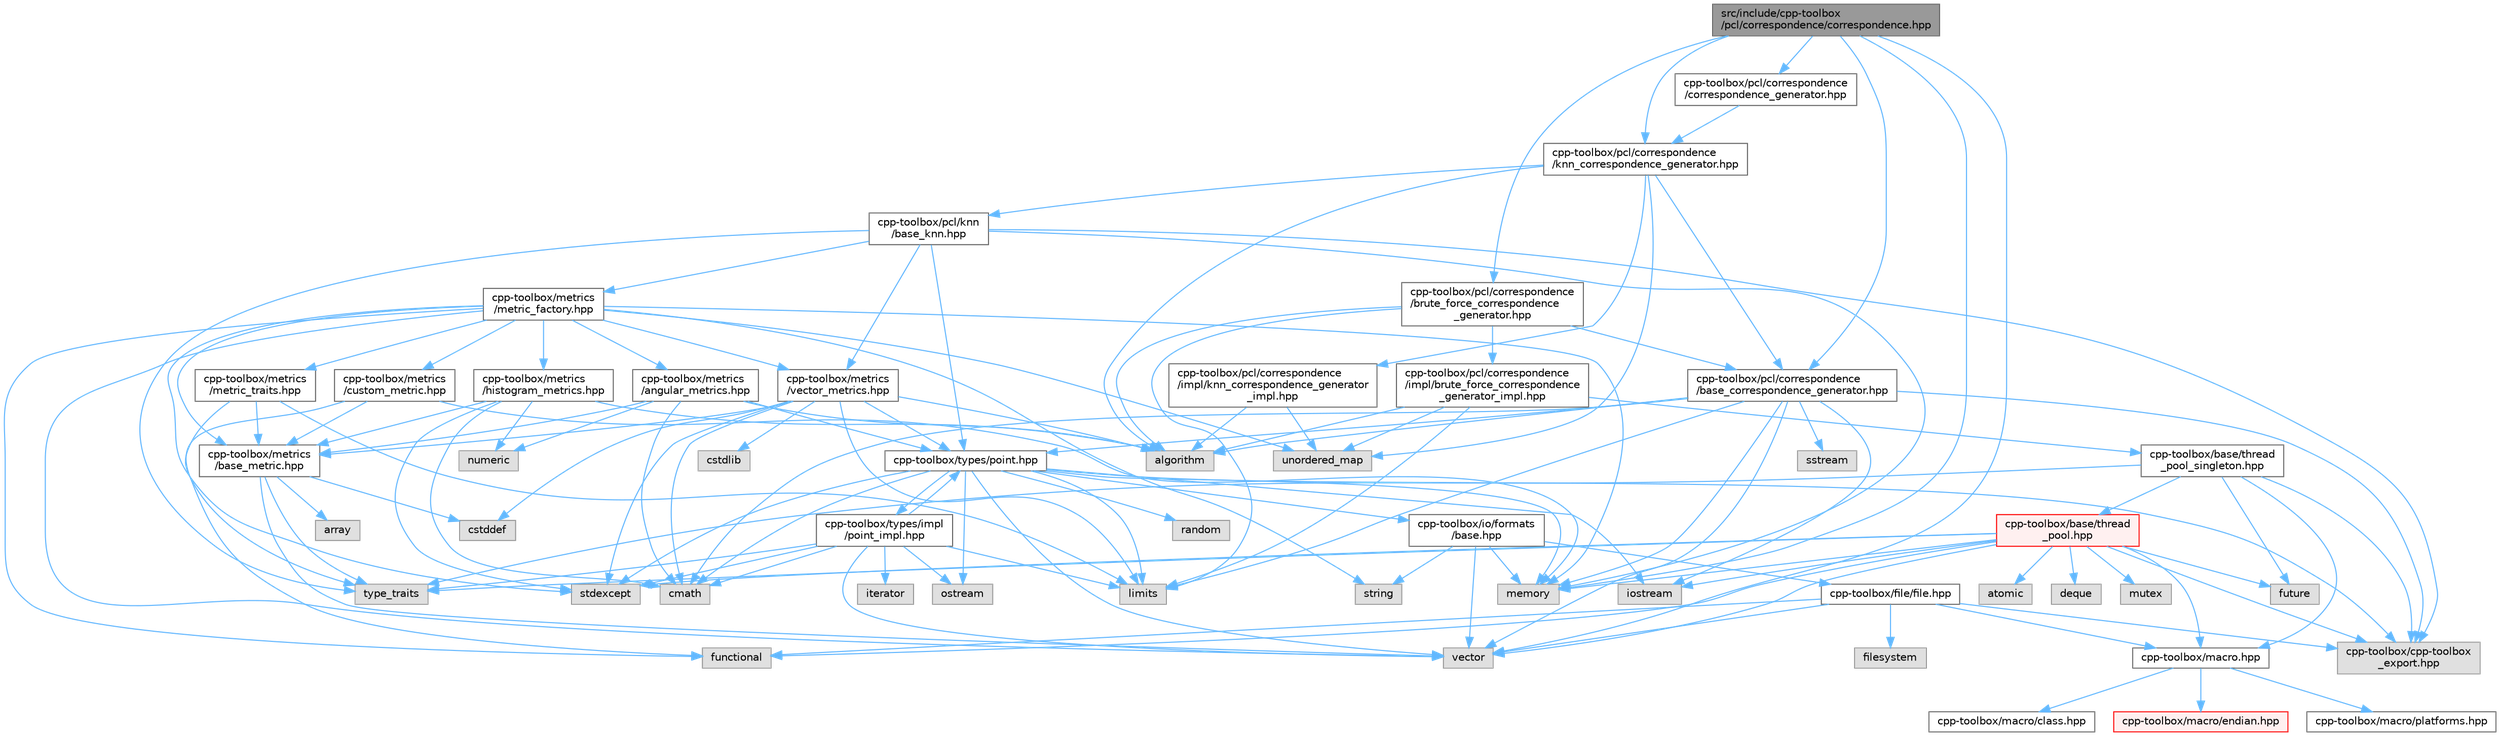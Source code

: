 digraph "src/include/cpp-toolbox/pcl/correspondence/correspondence.hpp"
{
 // LATEX_PDF_SIZE
  bgcolor="transparent";
  edge [fontname=Helvetica,fontsize=10,labelfontname=Helvetica,labelfontsize=10];
  node [fontname=Helvetica,fontsize=10,shape=box,height=0.2,width=0.4];
  Node1 [id="Node000001",label="src/include/cpp-toolbox\l/pcl/correspondence/correspondence.hpp",height=0.2,width=0.4,color="gray40", fillcolor="grey60", style="filled", fontcolor="black",tooltip="对应点生成算法统一导出文件 / Unified export file for correspondence generation algorithms"];
  Node1 -> Node2 [id="edge1_Node000001_Node000002",color="steelblue1",style="solid",tooltip=" "];
  Node2 [id="Node000002",label="cpp-toolbox/pcl/correspondence\l/base_correspondence_generator.hpp",height=0.2,width=0.4,color="grey40", fillcolor="white", style="filled",URL="$base__correspondence__generator_8hpp.html",tooltip=" "];
  Node2 -> Node3 [id="edge2_Node000002_Node000003",color="steelblue1",style="solid",tooltip=" "];
  Node3 [id="Node000003",label="memory",height=0.2,width=0.4,color="grey60", fillcolor="#E0E0E0", style="filled",tooltip=" "];
  Node2 -> Node4 [id="edge3_Node000002_Node000004",color="steelblue1",style="solid",tooltip=" "];
  Node4 [id="Node000004",label="vector",height=0.2,width=0.4,color="grey60", fillcolor="#E0E0E0", style="filled",tooltip=" "];
  Node2 -> Node5 [id="edge4_Node000002_Node000005",color="steelblue1",style="solid",tooltip=" "];
  Node5 [id="Node000005",label="sstream",height=0.2,width=0.4,color="grey60", fillcolor="#E0E0E0", style="filled",tooltip=" "];
  Node2 -> Node6 [id="edge5_Node000002_Node000006",color="steelblue1",style="solid",tooltip=" "];
  Node6 [id="Node000006",label="iostream",height=0.2,width=0.4,color="grey60", fillcolor="#E0E0E0", style="filled",tooltip=" "];
  Node2 -> Node7 [id="edge6_Node000002_Node000007",color="steelblue1",style="solid",tooltip=" "];
  Node7 [id="Node000007",label="algorithm",height=0.2,width=0.4,color="grey60", fillcolor="#E0E0E0", style="filled",tooltip=" "];
  Node2 -> Node8 [id="edge7_Node000002_Node000008",color="steelblue1",style="solid",tooltip=" "];
  Node8 [id="Node000008",label="limits",height=0.2,width=0.4,color="grey60", fillcolor="#E0E0E0", style="filled",tooltip=" "];
  Node2 -> Node9 [id="edge8_Node000002_Node000009",color="steelblue1",style="solid",tooltip=" "];
  Node9 [id="Node000009",label="cmath",height=0.2,width=0.4,color="grey60", fillcolor="#E0E0E0", style="filled",tooltip=" "];
  Node2 -> Node10 [id="edge9_Node000002_Node000010",color="steelblue1",style="solid",tooltip=" "];
  Node10 [id="Node000010",label="cpp-toolbox/types/point.hpp",height=0.2,width=0.4,color="grey40", fillcolor="white", style="filled",URL="$point_8hpp.html",tooltip=" "];
  Node10 -> Node9 [id="edge10_Node000010_Node000009",color="steelblue1",style="solid",tooltip=" "];
  Node10 -> Node6 [id="edge11_Node000010_Node000006",color="steelblue1",style="solid",tooltip=" "];
  Node10 -> Node8 [id="edge12_Node000010_Node000008",color="steelblue1",style="solid",tooltip=" "];
  Node10 -> Node3 [id="edge13_Node000010_Node000003",color="steelblue1",style="solid",tooltip=" "];
  Node10 -> Node11 [id="edge14_Node000010_Node000011",color="steelblue1",style="solid",tooltip=" "];
  Node11 [id="Node000011",label="ostream",height=0.2,width=0.4,color="grey60", fillcolor="#E0E0E0", style="filled",tooltip=" "];
  Node10 -> Node12 [id="edge15_Node000010_Node000012",color="steelblue1",style="solid",tooltip=" "];
  Node12 [id="Node000012",label="random",height=0.2,width=0.4,color="grey60", fillcolor="#E0E0E0", style="filled",tooltip=" "];
  Node10 -> Node13 [id="edge16_Node000010_Node000013",color="steelblue1",style="solid",tooltip=" "];
  Node13 [id="Node000013",label="stdexcept",height=0.2,width=0.4,color="grey60", fillcolor="#E0E0E0", style="filled",tooltip=" "];
  Node10 -> Node4 [id="edge17_Node000010_Node000004",color="steelblue1",style="solid",tooltip=" "];
  Node10 -> Node14 [id="edge18_Node000010_Node000014",color="steelblue1",style="solid",tooltip=" "];
  Node14 [id="Node000014",label="cpp-toolbox/cpp-toolbox\l_export.hpp",height=0.2,width=0.4,color="grey60", fillcolor="#E0E0E0", style="filled",tooltip=" "];
  Node10 -> Node15 [id="edge19_Node000010_Node000015",color="steelblue1",style="solid",tooltip=" "];
  Node15 [id="Node000015",label="cpp-toolbox/io/formats\l/base.hpp",height=0.2,width=0.4,color="grey40", fillcolor="white", style="filled",URL="$io_2formats_2base_8hpp.html",tooltip=" "];
  Node15 -> Node3 [id="edge20_Node000015_Node000003",color="steelblue1",style="solid",tooltip=" "];
  Node15 -> Node16 [id="edge21_Node000015_Node000016",color="steelblue1",style="solid",tooltip=" "];
  Node16 [id="Node000016",label="string",height=0.2,width=0.4,color="grey60", fillcolor="#E0E0E0", style="filled",tooltip=" "];
  Node15 -> Node4 [id="edge22_Node000015_Node000004",color="steelblue1",style="solid",tooltip=" "];
  Node15 -> Node17 [id="edge23_Node000015_Node000017",color="steelblue1",style="solid",tooltip=" "];
  Node17 [id="Node000017",label="cpp-toolbox/file/file.hpp",height=0.2,width=0.4,color="grey40", fillcolor="white", style="filled",URL="$file_8hpp.html",tooltip=" "];
  Node17 -> Node18 [id="edge24_Node000017_Node000018",color="steelblue1",style="solid",tooltip=" "];
  Node18 [id="Node000018",label="filesystem",height=0.2,width=0.4,color="grey60", fillcolor="#E0E0E0", style="filled",tooltip=" "];
  Node17 -> Node19 [id="edge25_Node000017_Node000019",color="steelblue1",style="solid",tooltip=" "];
  Node19 [id="Node000019",label="functional",height=0.2,width=0.4,color="grey60", fillcolor="#E0E0E0", style="filled",tooltip=" "];
  Node17 -> Node4 [id="edge26_Node000017_Node000004",color="steelblue1",style="solid",tooltip=" "];
  Node17 -> Node14 [id="edge27_Node000017_Node000014",color="steelblue1",style="solid",tooltip=" "];
  Node17 -> Node20 [id="edge28_Node000017_Node000020",color="steelblue1",style="solid",tooltip=" "];
  Node20 [id="Node000020",label="cpp-toolbox/macro.hpp",height=0.2,width=0.4,color="grey40", fillcolor="white", style="filled",URL="$macro_8hpp.html",tooltip="通用的编译器、平台、架构检测和实用宏定义 / Common macros for compiler, platform, architecture detection and utility macro..."];
  Node20 -> Node21 [id="edge29_Node000020_Node000021",color="steelblue1",style="solid",tooltip=" "];
  Node21 [id="Node000021",label="cpp-toolbox/macro/class.hpp",height=0.2,width=0.4,color="grey40", fillcolor="white", style="filled",URL="$class_8hpp.html",tooltip=" "];
  Node20 -> Node22 [id="edge30_Node000020_Node000022",color="steelblue1",style="solid",tooltip=" "];
  Node22 [id="Node000022",label="cpp-toolbox/macro/endian.hpp",height=0.2,width=0.4,color="red", fillcolor="#FFF0F0", style="filled",URL="$endian_8hpp.html",tooltip=" "];
  Node20 -> Node24 [id="edge31_Node000020_Node000024",color="steelblue1",style="solid",tooltip=" "];
  Node24 [id="Node000024",label="cpp-toolbox/macro/platforms.hpp",height=0.2,width=0.4,color="grey40", fillcolor="white", style="filled",URL="$platforms_8hpp.html",tooltip=" "];
  Node10 -> Node25 [id="edge32_Node000010_Node000025",color="steelblue1",style="solid",tooltip=" "];
  Node25 [id="Node000025",label="cpp-toolbox/types/impl\l/point_impl.hpp",height=0.2,width=0.4,color="grey40", fillcolor="white", style="filled",URL="$point__impl_8hpp.html",tooltip=" "];
  Node25 -> Node9 [id="edge33_Node000025_Node000009",color="steelblue1",style="solid",tooltip=" "];
  Node25 -> Node26 [id="edge34_Node000025_Node000026",color="steelblue1",style="solid",tooltip=" "];
  Node26 [id="Node000026",label="iterator",height=0.2,width=0.4,color="grey60", fillcolor="#E0E0E0", style="filled",tooltip=" "];
  Node25 -> Node8 [id="edge35_Node000025_Node000008",color="steelblue1",style="solid",tooltip=" "];
  Node25 -> Node11 [id="edge36_Node000025_Node000011",color="steelblue1",style="solid",tooltip=" "];
  Node25 -> Node13 [id="edge37_Node000025_Node000013",color="steelblue1",style="solid",tooltip=" "];
  Node25 -> Node27 [id="edge38_Node000025_Node000027",color="steelblue1",style="solid",tooltip=" "];
  Node27 [id="Node000027",label="type_traits",height=0.2,width=0.4,color="grey60", fillcolor="#E0E0E0", style="filled",tooltip=" "];
  Node25 -> Node4 [id="edge39_Node000025_Node000004",color="steelblue1",style="solid",tooltip=" "];
  Node25 -> Node10 [id="edge40_Node000025_Node000010",color="steelblue1",style="solid",tooltip=" "];
  Node2 -> Node14 [id="edge41_Node000002_Node000014",color="steelblue1",style="solid",tooltip=" "];
  Node1 -> Node28 [id="edge42_Node000001_Node000028",color="steelblue1",style="solid",tooltip=" "];
  Node28 [id="Node000028",label="cpp-toolbox/pcl/correspondence\l/knn_correspondence_generator.hpp",height=0.2,width=0.4,color="grey40", fillcolor="white", style="filled",URL="$knn__correspondence__generator_8hpp.html",tooltip=" "];
  Node28 -> Node2 [id="edge43_Node000028_Node000002",color="steelblue1",style="solid",tooltip=" "];
  Node28 -> Node29 [id="edge44_Node000028_Node000029",color="steelblue1",style="solid",tooltip=" "];
  Node29 [id="Node000029",label="cpp-toolbox/pcl/knn\l/base_knn.hpp",height=0.2,width=0.4,color="grey40", fillcolor="white", style="filled",URL="$base__knn_8hpp.html",tooltip=" "];
  Node29 -> Node3 [id="edge45_Node000029_Node000003",color="steelblue1",style="solid",tooltip=" "];
  Node29 -> Node27 [id="edge46_Node000029_Node000027",color="steelblue1",style="solid",tooltip=" "];
  Node29 -> Node14 [id="edge47_Node000029_Node000014",color="steelblue1",style="solid",tooltip=" "];
  Node29 -> Node10 [id="edge48_Node000029_Node000010",color="steelblue1",style="solid",tooltip=" "];
  Node29 -> Node30 [id="edge49_Node000029_Node000030",color="steelblue1",style="solid",tooltip=" "];
  Node30 [id="Node000030",label="cpp-toolbox/metrics\l/vector_metrics.hpp",height=0.2,width=0.4,color="grey40", fillcolor="white", style="filled",URL="$vector__metrics_8hpp.html",tooltip=" "];
  Node30 -> Node7 [id="edge50_Node000030_Node000007",color="steelblue1",style="solid",tooltip=" "];
  Node30 -> Node9 [id="edge51_Node000030_Node000009",color="steelblue1",style="solid",tooltip=" "];
  Node30 -> Node31 [id="edge52_Node000030_Node000031",color="steelblue1",style="solid",tooltip=" "];
  Node31 [id="Node000031",label="cstddef",height=0.2,width=0.4,color="grey60", fillcolor="#E0E0E0", style="filled",tooltip=" "];
  Node30 -> Node32 [id="edge53_Node000030_Node000032",color="steelblue1",style="solid",tooltip=" "];
  Node32 [id="Node000032",label="cstdlib",height=0.2,width=0.4,color="grey60", fillcolor="#E0E0E0", style="filled",tooltip=" "];
  Node30 -> Node8 [id="edge54_Node000030_Node000008",color="steelblue1",style="solid",tooltip=" "];
  Node30 -> Node13 [id="edge55_Node000030_Node000013",color="steelblue1",style="solid",tooltip=" "];
  Node30 -> Node33 [id="edge56_Node000030_Node000033",color="steelblue1",style="solid",tooltip=" "];
  Node33 [id="Node000033",label="cpp-toolbox/metrics\l/base_metric.hpp",height=0.2,width=0.4,color="grey40", fillcolor="white", style="filled",URL="$base__metric_8hpp.html",tooltip=" "];
  Node33 -> Node31 [id="edge57_Node000033_Node000031",color="steelblue1",style="solid",tooltip=" "];
  Node33 -> Node4 [id="edge58_Node000033_Node000004",color="steelblue1",style="solid",tooltip=" "];
  Node33 -> Node34 [id="edge59_Node000033_Node000034",color="steelblue1",style="solid",tooltip=" "];
  Node34 [id="Node000034",label="array",height=0.2,width=0.4,color="grey60", fillcolor="#E0E0E0", style="filled",tooltip=" "];
  Node33 -> Node27 [id="edge60_Node000033_Node000027",color="steelblue1",style="solid",tooltip=" "];
  Node30 -> Node10 [id="edge61_Node000030_Node000010",color="steelblue1",style="solid",tooltip=" "];
  Node29 -> Node35 [id="edge62_Node000029_Node000035",color="steelblue1",style="solid",tooltip=" "];
  Node35 [id="Node000035",label="cpp-toolbox/metrics\l/metric_factory.hpp",height=0.2,width=0.4,color="grey40", fillcolor="white", style="filled",URL="$metric__factory_8hpp.html",tooltip=" "];
  Node35 -> Node3 [id="edge63_Node000035_Node000003",color="steelblue1",style="solid",tooltip=" "];
  Node35 -> Node16 [id="edge64_Node000035_Node000016",color="steelblue1",style="solid",tooltip=" "];
  Node35 -> Node36 [id="edge65_Node000035_Node000036",color="steelblue1",style="solid",tooltip=" "];
  Node36 [id="Node000036",label="unordered_map",height=0.2,width=0.4,color="grey60", fillcolor="#E0E0E0", style="filled",tooltip=" "];
  Node35 -> Node19 [id="edge66_Node000035_Node000019",color="steelblue1",style="solid",tooltip=" "];
  Node35 -> Node13 [id="edge67_Node000035_Node000013",color="steelblue1",style="solid",tooltip=" "];
  Node35 -> Node4 [id="edge68_Node000035_Node000004",color="steelblue1",style="solid",tooltip=" "];
  Node35 -> Node33 [id="edge69_Node000035_Node000033",color="steelblue1",style="solid",tooltip=" "];
  Node35 -> Node37 [id="edge70_Node000035_Node000037",color="steelblue1",style="solid",tooltip=" "];
  Node37 [id="Node000037",label="cpp-toolbox/metrics\l/metric_traits.hpp",height=0.2,width=0.4,color="grey40", fillcolor="white", style="filled",URL="$metric__traits_8hpp.html",tooltip=" "];
  Node37 -> Node27 [id="edge71_Node000037_Node000027",color="steelblue1",style="solid",tooltip=" "];
  Node37 -> Node8 [id="edge72_Node000037_Node000008",color="steelblue1",style="solid",tooltip=" "];
  Node37 -> Node33 [id="edge73_Node000037_Node000033",color="steelblue1",style="solid",tooltip=" "];
  Node35 -> Node30 [id="edge74_Node000035_Node000030",color="steelblue1",style="solid",tooltip=" "];
  Node35 -> Node38 [id="edge75_Node000035_Node000038",color="steelblue1",style="solid",tooltip=" "];
  Node38 [id="Node000038",label="cpp-toolbox/metrics\l/histogram_metrics.hpp",height=0.2,width=0.4,color="grey40", fillcolor="white", style="filled",URL="$histogram__metrics_8hpp.html",tooltip=" "];
  Node38 -> Node7 [id="edge76_Node000038_Node000007",color="steelblue1",style="solid",tooltip=" "];
  Node38 -> Node9 [id="edge77_Node000038_Node000009",color="steelblue1",style="solid",tooltip=" "];
  Node38 -> Node39 [id="edge78_Node000038_Node000039",color="steelblue1",style="solid",tooltip=" "];
  Node39 [id="Node000039",label="numeric",height=0.2,width=0.4,color="grey60", fillcolor="#E0E0E0", style="filled",tooltip=" "];
  Node38 -> Node13 [id="edge79_Node000038_Node000013",color="steelblue1",style="solid",tooltip=" "];
  Node38 -> Node33 [id="edge80_Node000038_Node000033",color="steelblue1",style="solid",tooltip=" "];
  Node35 -> Node40 [id="edge81_Node000035_Node000040",color="steelblue1",style="solid",tooltip=" "];
  Node40 [id="Node000040",label="cpp-toolbox/metrics\l/angular_metrics.hpp",height=0.2,width=0.4,color="grey40", fillcolor="white", style="filled",URL="$angular__metrics_8hpp.html",tooltip=" "];
  Node40 -> Node7 [id="edge82_Node000040_Node000007",color="steelblue1",style="solid",tooltip=" "];
  Node40 -> Node9 [id="edge83_Node000040_Node000009",color="steelblue1",style="solid",tooltip=" "];
  Node40 -> Node39 [id="edge84_Node000040_Node000039",color="steelblue1",style="solid",tooltip=" "];
  Node40 -> Node33 [id="edge85_Node000040_Node000033",color="steelblue1",style="solid",tooltip=" "];
  Node40 -> Node10 [id="edge86_Node000040_Node000010",color="steelblue1",style="solid",tooltip=" "];
  Node35 -> Node41 [id="edge87_Node000035_Node000041",color="steelblue1",style="solid",tooltip=" "];
  Node41 [id="Node000041",label="cpp-toolbox/metrics\l/custom_metric.hpp",height=0.2,width=0.4,color="grey40", fillcolor="white", style="filled",URL="$custom__metric_8hpp.html",tooltip=" "];
  Node41 -> Node19 [id="edge88_Node000041_Node000019",color="steelblue1",style="solid",tooltip=" "];
  Node41 -> Node3 [id="edge89_Node000041_Node000003",color="steelblue1",style="solid",tooltip=" "];
  Node41 -> Node33 [id="edge90_Node000041_Node000033",color="steelblue1",style="solid",tooltip=" "];
  Node28 -> Node36 [id="edge91_Node000028_Node000036",color="steelblue1",style="solid",tooltip=" "];
  Node28 -> Node7 [id="edge92_Node000028_Node000007",color="steelblue1",style="solid",tooltip=" "];
  Node28 -> Node42 [id="edge93_Node000028_Node000042",color="steelblue1",style="solid",tooltip=" "];
  Node42 [id="Node000042",label="cpp-toolbox/pcl/correspondence\l/impl/knn_correspondence_generator\l_impl.hpp",height=0.2,width=0.4,color="grey40", fillcolor="white", style="filled",URL="$knn__correspondence__generator__impl_8hpp.html",tooltip=" "];
  Node42 -> Node7 [id="edge94_Node000042_Node000007",color="steelblue1",style="solid",tooltip=" "];
  Node42 -> Node36 [id="edge95_Node000042_Node000036",color="steelblue1",style="solid",tooltip=" "];
  Node1 -> Node43 [id="edge96_Node000001_Node000043",color="steelblue1",style="solid",tooltip=" "];
  Node43 [id="Node000043",label="cpp-toolbox/pcl/correspondence\l/brute_force_correspondence\l_generator.hpp",height=0.2,width=0.4,color="grey40", fillcolor="white", style="filled",URL="$brute__force__correspondence__generator_8hpp.html",tooltip=" "];
  Node43 -> Node2 [id="edge97_Node000043_Node000002",color="steelblue1",style="solid",tooltip=" "];
  Node43 -> Node7 [id="edge98_Node000043_Node000007",color="steelblue1",style="solid",tooltip=" "];
  Node43 -> Node8 [id="edge99_Node000043_Node000008",color="steelblue1",style="solid",tooltip=" "];
  Node43 -> Node44 [id="edge100_Node000043_Node000044",color="steelblue1",style="solid",tooltip=" "];
  Node44 [id="Node000044",label="cpp-toolbox/pcl/correspondence\l/impl/brute_force_correspondence\l_generator_impl.hpp",height=0.2,width=0.4,color="grey40", fillcolor="white", style="filled",URL="$brute__force__correspondence__generator__impl_8hpp.html",tooltip=" "];
  Node44 -> Node7 [id="edge101_Node000044_Node000007",color="steelblue1",style="solid",tooltip=" "];
  Node44 -> Node8 [id="edge102_Node000044_Node000008",color="steelblue1",style="solid",tooltip=" "];
  Node44 -> Node36 [id="edge103_Node000044_Node000036",color="steelblue1",style="solid",tooltip=" "];
  Node44 -> Node45 [id="edge104_Node000044_Node000045",color="steelblue1",style="solid",tooltip=" "];
  Node45 [id="Node000045",label="cpp-toolbox/base/thread\l_pool_singleton.hpp",height=0.2,width=0.4,color="grey40", fillcolor="white", style="filled",URL="$thread__pool__singleton_8hpp.html",tooltip=" "];
  Node45 -> Node46 [id="edge105_Node000045_Node000046",color="steelblue1",style="solid",tooltip=" "];
  Node46 [id="Node000046",label="future",height=0.2,width=0.4,color="grey60", fillcolor="#E0E0E0", style="filled",tooltip=" "];
  Node45 -> Node27 [id="edge106_Node000045_Node000027",color="steelblue1",style="solid",tooltip=" "];
  Node45 -> Node14 [id="edge107_Node000045_Node000014",color="steelblue1",style="solid",tooltip=" "];
  Node45 -> Node20 [id="edge108_Node000045_Node000020",color="steelblue1",style="solid",tooltip=" "];
  Node45 -> Node47 [id="edge109_Node000045_Node000047",color="steelblue1",style="solid",tooltip=" "];
  Node47 [id="Node000047",label="cpp-toolbox/base/thread\l_pool.hpp",height=0.2,width=0.4,color="red", fillcolor="#FFF0F0", style="filled",URL="$thread__pool_8hpp.html",tooltip=" "];
  Node47 -> Node48 [id="edge110_Node000047_Node000048",color="steelblue1",style="solid",tooltip=" "];
  Node48 [id="Node000048",label="atomic",height=0.2,width=0.4,color="grey60", fillcolor="#E0E0E0", style="filled",tooltip=" "];
  Node47 -> Node49 [id="edge111_Node000047_Node000049",color="steelblue1",style="solid",tooltip=" "];
  Node49 [id="Node000049",label="deque",height=0.2,width=0.4,color="grey60", fillcolor="#E0E0E0", style="filled",tooltip=" "];
  Node47 -> Node19 [id="edge112_Node000047_Node000019",color="steelblue1",style="solid",tooltip=" "];
  Node47 -> Node46 [id="edge113_Node000047_Node000046",color="steelblue1",style="solid",tooltip=" "];
  Node47 -> Node6 [id="edge114_Node000047_Node000006",color="steelblue1",style="solid",tooltip=" "];
  Node47 -> Node3 [id="edge115_Node000047_Node000003",color="steelblue1",style="solid",tooltip=" "];
  Node47 -> Node50 [id="edge116_Node000047_Node000050",color="steelblue1",style="solid",tooltip=" "];
  Node50 [id="Node000050",label="mutex",height=0.2,width=0.4,color="grey60", fillcolor="#E0E0E0", style="filled",tooltip=" "];
  Node47 -> Node13 [id="edge117_Node000047_Node000013",color="steelblue1",style="solid",tooltip=" "];
  Node47 -> Node27 [id="edge118_Node000047_Node000027",color="steelblue1",style="solid",tooltip=" "];
  Node47 -> Node4 [id="edge119_Node000047_Node000004",color="steelblue1",style="solid",tooltip=" "];
  Node47 -> Node14 [id="edge120_Node000047_Node000014",color="steelblue1",style="solid",tooltip=" "];
  Node47 -> Node20 [id="edge121_Node000047_Node000020",color="steelblue1",style="solid",tooltip=" "];
  Node1 -> Node54 [id="edge122_Node000001_Node000054",color="steelblue1",style="solid",tooltip=" "];
  Node54 [id="Node000054",label="cpp-toolbox/pcl/correspondence\l/correspondence_generator.hpp",height=0.2,width=0.4,color="grey40", fillcolor="white", style="filled",URL="$correspondence__generator_8hpp.html",tooltip="对应点生成器的向后兼容别名 / Backward compatibility aliases for correspondence generators"];
  Node54 -> Node28 [id="edge123_Node000054_Node000028",color="steelblue1",style="solid",tooltip=" "];
  Node1 -> Node3 [id="edge124_Node000001_Node000003",color="steelblue1",style="solid",tooltip=" "];
  Node1 -> Node4 [id="edge125_Node000001_Node000004",color="steelblue1",style="solid",tooltip=" "];
}
